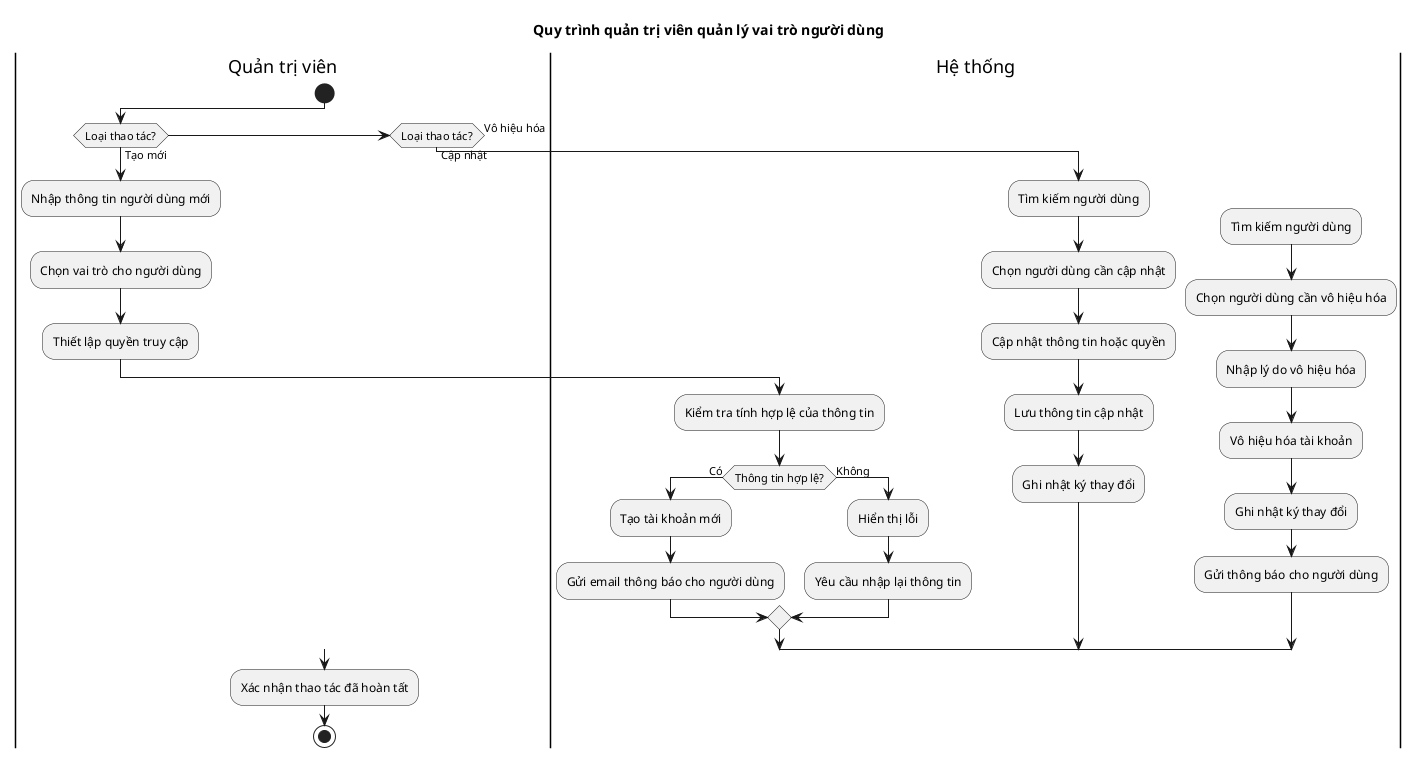 @startuml
title Quy trình quản trị viên quản lý vai trò người dùng

|Quản trị viên|
start

if (Loại thao tác?) then (Tạo mới)
  :Nhập thông tin người dùng mới;
  :Chọn vai trò cho người dùng;
  :Thiết lập quyền truy cập;
  
  |Hệ thống|
  :Kiểm tra tính hợp lệ của thông tin;
  
  if (Thông tin hợp lệ?) then (Có)
    :Tạo tài khoản mới;
    :Gửi email thông báo cho người dùng;
  else (Không)
    :Hiển thị lỗi;
    :Yêu cầu nhập lại thông tin;
  endif
  
else if (Loại thao tác?) then (Cập nhật)
  :Tìm kiếm người dùng;
  :Chọn người dùng cần cập nhật;
  :Cập nhật thông tin hoặc quyền;
  
  |Hệ thống|
  :Lưu thông tin cập nhật;
  :Ghi nhật ký thay đổi;
  
else (Vô hiệu hóa)
  :Tìm kiếm người dùng;
  :Chọn người dùng cần vô hiệu hóa;
  :Nhập lý do vô hiệu hóa;
  
  |Hệ thống|
  :Vô hiệu hóa tài khoản;
  :Ghi nhật ký thay đổi;
  :Gửi thông báo cho người dùng;
endif

|Quản trị viên|
:Xác nhận thao tác đã hoàn tất;
stop

@enduml
